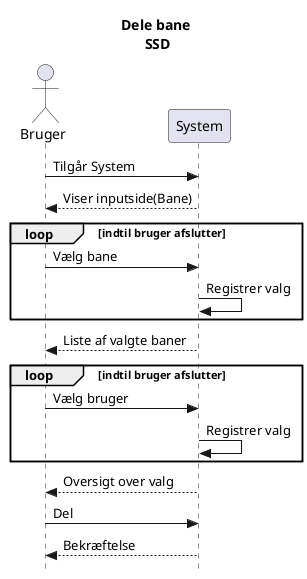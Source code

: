 @startuml
title Dele bane\n SSD
skinparam style strictuml
actor Bruger
Bruger -> System: Tilgår System
System --> Bruger: Viser inputside(Bane)
loop indtil bruger afslutter
Bruger ->System: Vælg bane
System->System:Registrer valg
end
System-->Bruger:Liste af valgte baner
loop indtil bruger afslutter 
Bruger -> System: Vælg bruger
System->System:Registrer valg
end
System-->Bruger:Oversigt over valg
Bruger -> System:Del
System --> Bruger: Bekræftelse

@enduml
